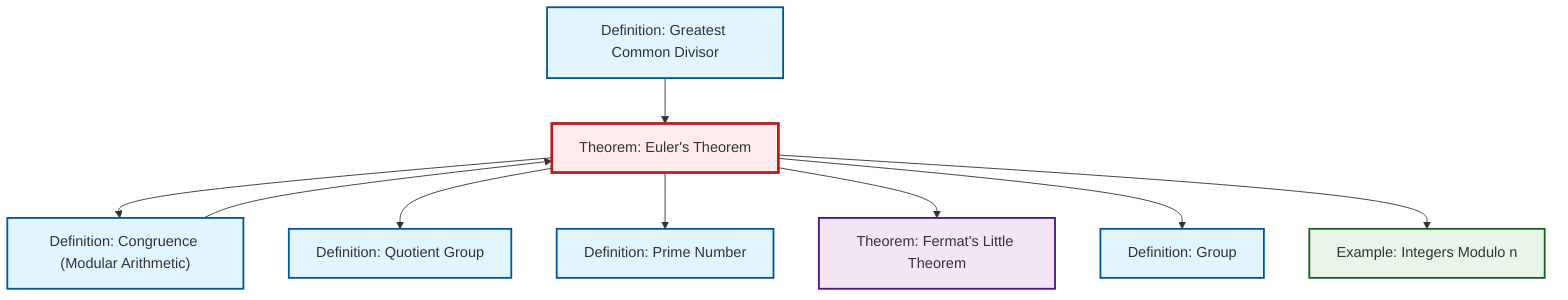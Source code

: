 graph TD
    classDef definition fill:#e1f5fe,stroke:#01579b,stroke-width:2px
    classDef theorem fill:#f3e5f5,stroke:#4a148c,stroke-width:2px
    classDef axiom fill:#fff3e0,stroke:#e65100,stroke-width:2px
    classDef example fill:#e8f5e9,stroke:#1b5e20,stroke-width:2px
    classDef current fill:#ffebee,stroke:#b71c1c,stroke-width:3px
    thm-fermat-little["Theorem: Fermat's Little Theorem"]:::theorem
    def-group["Definition: Group"]:::definition
    def-prime["Definition: Prime Number"]:::definition
    thm-euler["Theorem: Euler's Theorem"]:::theorem
    def-quotient-group["Definition: Quotient Group"]:::definition
    ex-quotient-integers-mod-n["Example: Integers Modulo n"]:::example
    def-gcd["Definition: Greatest Common Divisor"]:::definition
    def-congruence["Definition: Congruence (Modular Arithmetic)"]:::definition
    def-gcd --> thm-euler
    thm-euler --> def-congruence
    thm-euler --> def-quotient-group
    thm-euler --> def-prime
    def-congruence --> thm-euler
    thm-euler --> thm-fermat-little
    thm-euler --> def-group
    thm-euler --> ex-quotient-integers-mod-n
    class thm-euler current